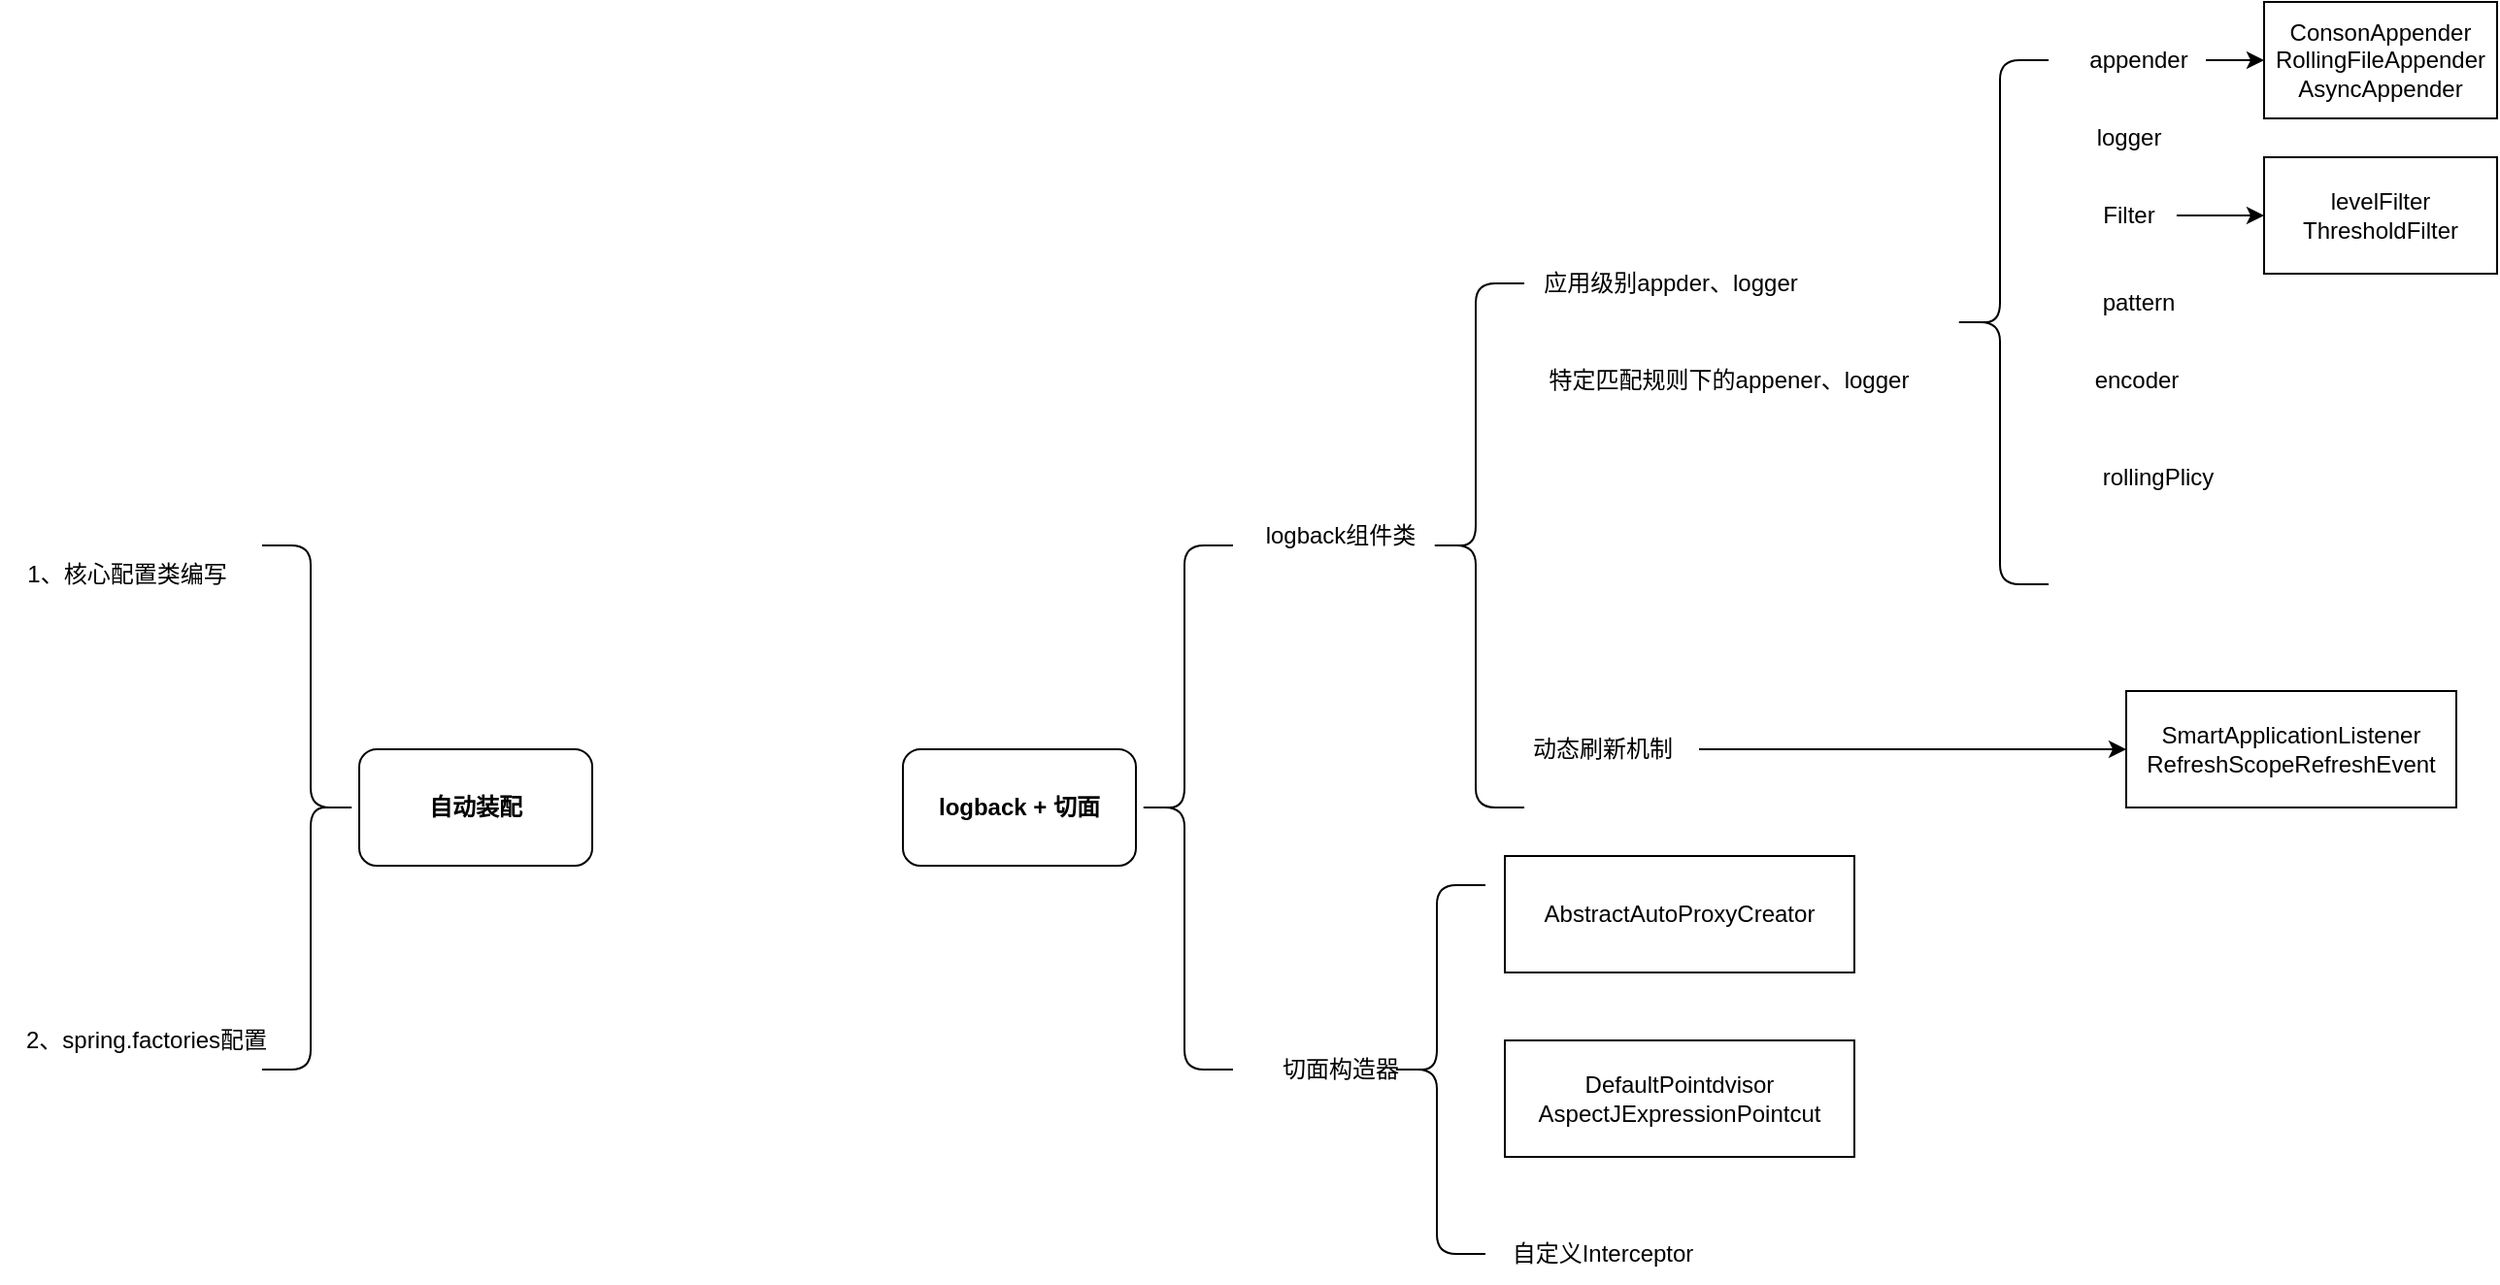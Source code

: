 <mxfile version="20.2.8" type="github">
  <diagram id="We0P9Yvdz7aXGJYwFNje" name="第 1 页">
    <mxGraphModel dx="946" dy="1684" grid="1" gridSize="10" guides="1" tooltips="1" connect="1" arrows="1" fold="1" page="1" pageScale="1" pageWidth="827" pageHeight="1169" math="0" shadow="0">
      <root>
        <mxCell id="0" />
        <mxCell id="1" parent="0" />
        <mxCell id="gKQcDCVPbxFDJmZSGiOZ-1" value="自动装配" style="rounded=1;whiteSpace=wrap;html=1;fontStyle=1" parent="1" vertex="1">
          <mxGeometry x="290" y="175" width="120" height="60" as="geometry" />
        </mxCell>
        <mxCell id="gKQcDCVPbxFDJmZSGiOZ-2" value="logback + 切面" style="rounded=1;whiteSpace=wrap;html=1;fontStyle=1" parent="1" vertex="1">
          <mxGeometry x="570" y="175" width="120" height="60" as="geometry" />
        </mxCell>
        <mxCell id="gKQcDCVPbxFDJmZSGiOZ-4" value="" style="shape=image;html=1;verticalAlign=top;verticalLabelPosition=bottom;labelBackgroundColor=#ffffff;imageAspect=0;aspect=fixed;image=https://cdn3.iconfinder.com/data/icons/user-interface-169/32/plus-128.png" parent="1" vertex="1">
          <mxGeometry x="440" y="163" width="84" height="84" as="geometry" />
        </mxCell>
        <mxCell id="gKQcDCVPbxFDJmZSGiOZ-5" value="" style="shape=curlyBracket;whiteSpace=wrap;html=1;rounded=1;flipH=1;size=0.5;" parent="1" vertex="1">
          <mxGeometry x="240" y="70" width="50" height="270" as="geometry" />
        </mxCell>
        <mxCell id="gKQcDCVPbxFDJmZSGiOZ-7" value="2、spring.factories配置" style="text;html=1;align=center;verticalAlign=middle;resizable=0;points=[];autosize=1;strokeColor=none;fillColor=none;" parent="1" vertex="1">
          <mxGeometry x="105" y="310" width="150" height="30" as="geometry" />
        </mxCell>
        <mxCell id="gKQcDCVPbxFDJmZSGiOZ-8" value="1、核心配置类编写" style="text;html=1;align=center;verticalAlign=middle;resizable=0;points=[];autosize=1;strokeColor=none;fillColor=none;" parent="1" vertex="1">
          <mxGeometry x="105" y="70" width="130" height="30" as="geometry" />
        </mxCell>
        <mxCell id="gKQcDCVPbxFDJmZSGiOZ-13" value="" style="shape=curlyBracket;whiteSpace=wrap;html=1;rounded=1;flipH=1;size=0.5;rotation=-180;" parent="1" vertex="1">
          <mxGeometry x="690" y="70" width="50" height="270" as="geometry" />
        </mxCell>
        <mxCell id="gKQcDCVPbxFDJmZSGiOZ-14" value="logback组件类" style="text;html=1;align=center;verticalAlign=middle;resizable=0;points=[];autosize=1;strokeColor=none;fillColor=none;" parent="1" vertex="1">
          <mxGeometry x="745" y="50" width="100" height="30" as="geometry" />
        </mxCell>
        <mxCell id="gKQcDCVPbxFDJmZSGiOZ-16" value="" style="shape=curlyBracket;whiteSpace=wrap;html=1;rounded=1;flipH=1;size=0.5;rotation=-180;" parent="1" vertex="1">
          <mxGeometry x="840" y="-65" width="50" height="270" as="geometry" />
        </mxCell>
        <mxCell id="gKQcDCVPbxFDJmZSGiOZ-17" value="应用级别appder、logger" style="text;html=1;align=center;verticalAlign=middle;resizable=0;points=[];autosize=1;strokeColor=none;fillColor=none;" parent="1" vertex="1">
          <mxGeometry x="890" y="-80" width="150" height="30" as="geometry" />
        </mxCell>
        <mxCell id="gKQcDCVPbxFDJmZSGiOZ-18" value="特定匹配规则下的appener、logger" style="text;html=1;align=center;verticalAlign=middle;resizable=0;points=[];autosize=1;strokeColor=none;fillColor=none;" parent="1" vertex="1">
          <mxGeometry x="890" y="-30" width="210" height="30" as="geometry" />
        </mxCell>
        <mxCell id="gKQcDCVPbxFDJmZSGiOZ-23" value="" style="edgeStyle=orthogonalEdgeStyle;rounded=0;orthogonalLoop=1;jettySize=auto;html=1;" parent="1" source="gKQcDCVPbxFDJmZSGiOZ-19" target="gKQcDCVPbxFDJmZSGiOZ-22" edge="1">
          <mxGeometry relative="1" as="geometry" />
        </mxCell>
        <mxCell id="gKQcDCVPbxFDJmZSGiOZ-19" value="&amp;nbsp; &amp;nbsp;动态刷新机制" style="text;html=1;align=center;verticalAlign=middle;resizable=0;points=[];autosize=1;strokeColor=none;fillColor=none;" parent="1" vertex="1">
          <mxGeometry x="870" y="160" width="110" height="30" as="geometry" />
        </mxCell>
        <mxCell id="gKQcDCVPbxFDJmZSGiOZ-21" value="切面构造器" style="text;html=1;align=center;verticalAlign=middle;resizable=0;points=[];autosize=1;strokeColor=none;fillColor=none;" parent="1" vertex="1">
          <mxGeometry x="755" y="325" width="80" height="30" as="geometry" />
        </mxCell>
        <mxCell id="gKQcDCVPbxFDJmZSGiOZ-22" value="SmartApplicationListener&lt;br&gt;RefreshScopeRefreshEvent" style="whiteSpace=wrap;html=1;" parent="1" vertex="1">
          <mxGeometry x="1200" y="145" width="170" height="60" as="geometry" />
        </mxCell>
        <mxCell id="gKQcDCVPbxFDJmZSGiOZ-24" value="" style="shape=curlyBracket;whiteSpace=wrap;html=1;rounded=1;flipH=1;size=0.5;rotation=-180;" parent="1" vertex="1">
          <mxGeometry x="1110" y="-180" width="50" height="270" as="geometry" />
        </mxCell>
        <mxCell id="gKQcDCVPbxFDJmZSGiOZ-32" value="" style="edgeStyle=orthogonalEdgeStyle;rounded=0;orthogonalLoop=1;jettySize=auto;html=1;" parent="1" source="gKQcDCVPbxFDJmZSGiOZ-25" target="gKQcDCVPbxFDJmZSGiOZ-31" edge="1">
          <mxGeometry relative="1" as="geometry" />
        </mxCell>
        <mxCell id="gKQcDCVPbxFDJmZSGiOZ-25" value="appender" style="text;html=1;align=center;verticalAlign=middle;resizable=0;points=[];autosize=1;strokeColor=none;fillColor=none;" parent="1" vertex="1">
          <mxGeometry x="1171" y="-195" width="70" height="30" as="geometry" />
        </mxCell>
        <mxCell id="gKQcDCVPbxFDJmZSGiOZ-26" value="logger" style="text;html=1;align=center;verticalAlign=middle;resizable=0;points=[];autosize=1;strokeColor=none;fillColor=none;" parent="1" vertex="1">
          <mxGeometry x="1171" y="-155" width="60" height="30" as="geometry" />
        </mxCell>
        <mxCell id="gKQcDCVPbxFDJmZSGiOZ-30" value="" style="edgeStyle=orthogonalEdgeStyle;rounded=0;orthogonalLoop=1;jettySize=auto;html=1;" parent="1" source="gKQcDCVPbxFDJmZSGiOZ-27" target="gKQcDCVPbxFDJmZSGiOZ-29" edge="1">
          <mxGeometry relative="1" as="geometry" />
        </mxCell>
        <mxCell id="gKQcDCVPbxFDJmZSGiOZ-27" value="Filter" style="text;html=1;align=center;verticalAlign=middle;resizable=0;points=[];autosize=1;strokeColor=none;fillColor=none;" parent="1" vertex="1">
          <mxGeometry x="1176" y="-115" width="50" height="30" as="geometry" />
        </mxCell>
        <mxCell id="gKQcDCVPbxFDJmZSGiOZ-29" value="levelFilter&lt;br&gt;ThresholdFilter" style="whiteSpace=wrap;html=1;" parent="1" vertex="1">
          <mxGeometry x="1271" y="-130" width="120" height="60" as="geometry" />
        </mxCell>
        <mxCell id="gKQcDCVPbxFDJmZSGiOZ-31" value="ConsonAppender&lt;br&gt;RollingFileAppender&lt;br&gt;AsyncAppender" style="whiteSpace=wrap;html=1;" parent="1" vertex="1">
          <mxGeometry x="1271" y="-210" width="120" height="60" as="geometry" />
        </mxCell>
        <mxCell id="gKQcDCVPbxFDJmZSGiOZ-33" value="pattern" style="text;html=1;align=center;verticalAlign=middle;resizable=0;points=[];autosize=1;strokeColor=none;fillColor=none;" parent="1" vertex="1">
          <mxGeometry x="1176" y="-70" width="60" height="30" as="geometry" />
        </mxCell>
        <mxCell id="gKQcDCVPbxFDJmZSGiOZ-34" value="encoder" style="text;html=1;align=center;verticalAlign=middle;resizable=0;points=[];autosize=1;strokeColor=none;fillColor=none;" parent="1" vertex="1">
          <mxGeometry x="1170" y="-30" width="70" height="30" as="geometry" />
        </mxCell>
        <mxCell id="gKQcDCVPbxFDJmZSGiOZ-35" value="rollingPlicy" style="text;html=1;align=center;verticalAlign=middle;resizable=0;points=[];autosize=1;strokeColor=none;fillColor=none;" parent="1" vertex="1">
          <mxGeometry x="1176" y="20" width="80" height="30" as="geometry" />
        </mxCell>
        <mxCell id="rIIa5a-qA8yxn2Ycl2M_-1" value="" style="shape=curlyBracket;whiteSpace=wrap;html=1;rounded=1;flipH=1;size=0.5;rotation=-180;" vertex="1" parent="1">
          <mxGeometry x="820" y="245" width="50" height="190" as="geometry" />
        </mxCell>
        <mxCell id="rIIa5a-qA8yxn2Ycl2M_-3" value="AbstractAutoProxyCreator" style="whiteSpace=wrap;html=1;" vertex="1" parent="1">
          <mxGeometry x="880" y="230" width="180" height="60" as="geometry" />
        </mxCell>
        <mxCell id="rIIa5a-qA8yxn2Ycl2M_-4" value="DefaultPointdvisor&lt;br&gt;AspectJExpressionPointcut" style="whiteSpace=wrap;html=1;" vertex="1" parent="1">
          <mxGeometry x="880" y="325" width="180" height="60" as="geometry" />
        </mxCell>
        <mxCell id="rIIa5a-qA8yxn2Ycl2M_-5" value="自定义Interceptor" style="text;html=1;align=center;verticalAlign=middle;resizable=0;points=[];autosize=1;strokeColor=none;fillColor=none;" vertex="1" parent="1">
          <mxGeometry x="870" y="420" width="120" height="30" as="geometry" />
        </mxCell>
      </root>
    </mxGraphModel>
  </diagram>
</mxfile>
